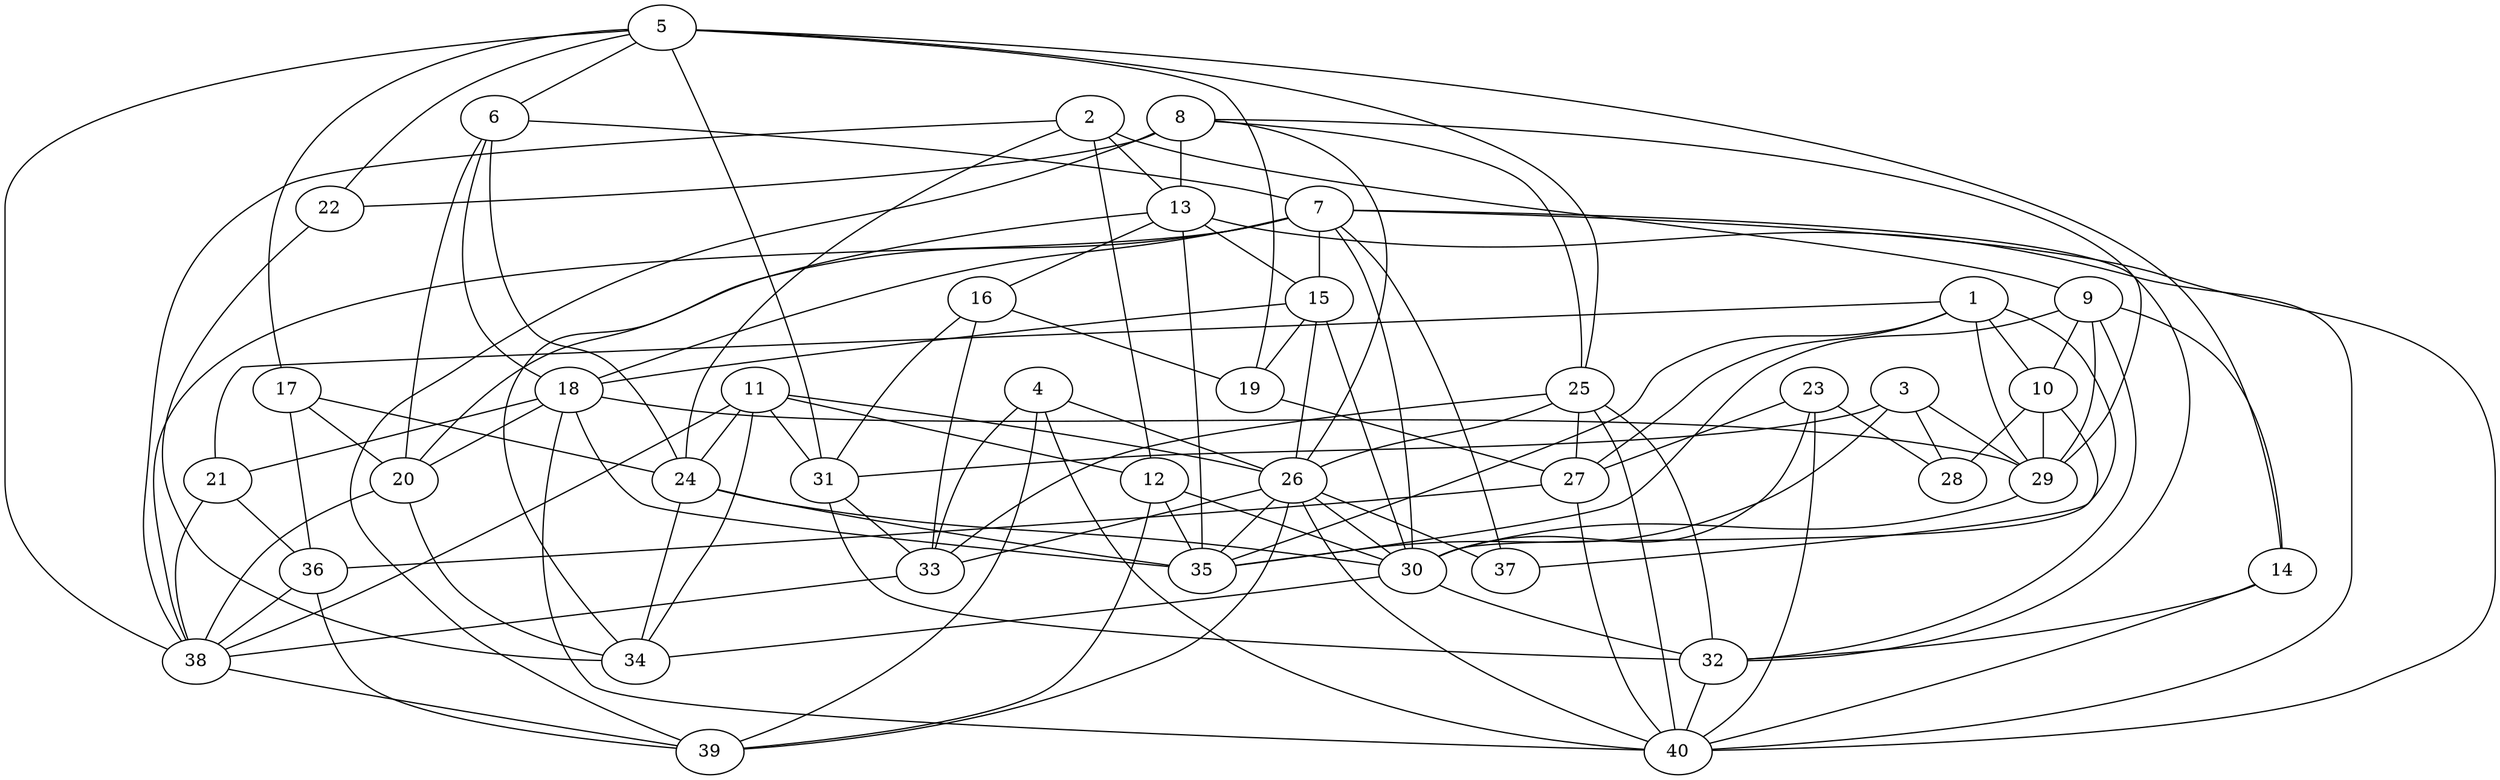 // graph for relation versus function k-list colouring
// this is easy for function spec but difficult for relation spec
// letting numberColours be 10 
// letting coloursPerNode be 2 
graph G {
1--21;
1--35;
1--27;
1--30;
1--29;
1--10;
2--24;
2--9;
2--13;
2--38;
2--12;
3--29;
3--31;
3--35;
3--28;
4--40;
4--26;
4--33;
4--39;
5--14;
5--17;
5--25;
5--38;
5--22;
5--31;
5--6;
5--19;
6--24;
6--18;
6--20;
6--7;
7--15;
7--32;
7--37;
7--38;
7--40;
7--18;
7--30;
7--20;
8--13;
8--29;
8--26;
8--25;
8--39;
8--22;
9--29;
9--35;
9--14;
9--10;
9--32;
10--28;
10--37;
10--29;
11--26;
11--31;
11--24;
11--34;
11--12;
11--38;
12--30;
12--39;
12--35;
13--15;
13--40;
13--16;
13--35;
13--34;
14--32;
14--40;
15--30;
15--26;
15--18;
15--19;
16--33;
16--31;
16--19;
17--24;
17--20;
17--36;
18--21;
18--20;
18--40;
18--29;
18--35;
19--27;
20--34;
20--38;
21--38;
21--36;
22--34;
23--27;
23--40;
23--30;
23--28;
24--34;
24--30;
24--35;
25--33;
25--40;
25--26;
25--32;
25--27;
26--30;
26--37;
26--40;
26--39;
26--33;
26--35;
27--36;
27--40;
29--30;
30--32;
30--34;
31--32;
31--33;
32--40;
33--38;
36--39;
36--38;
38--39;
}
